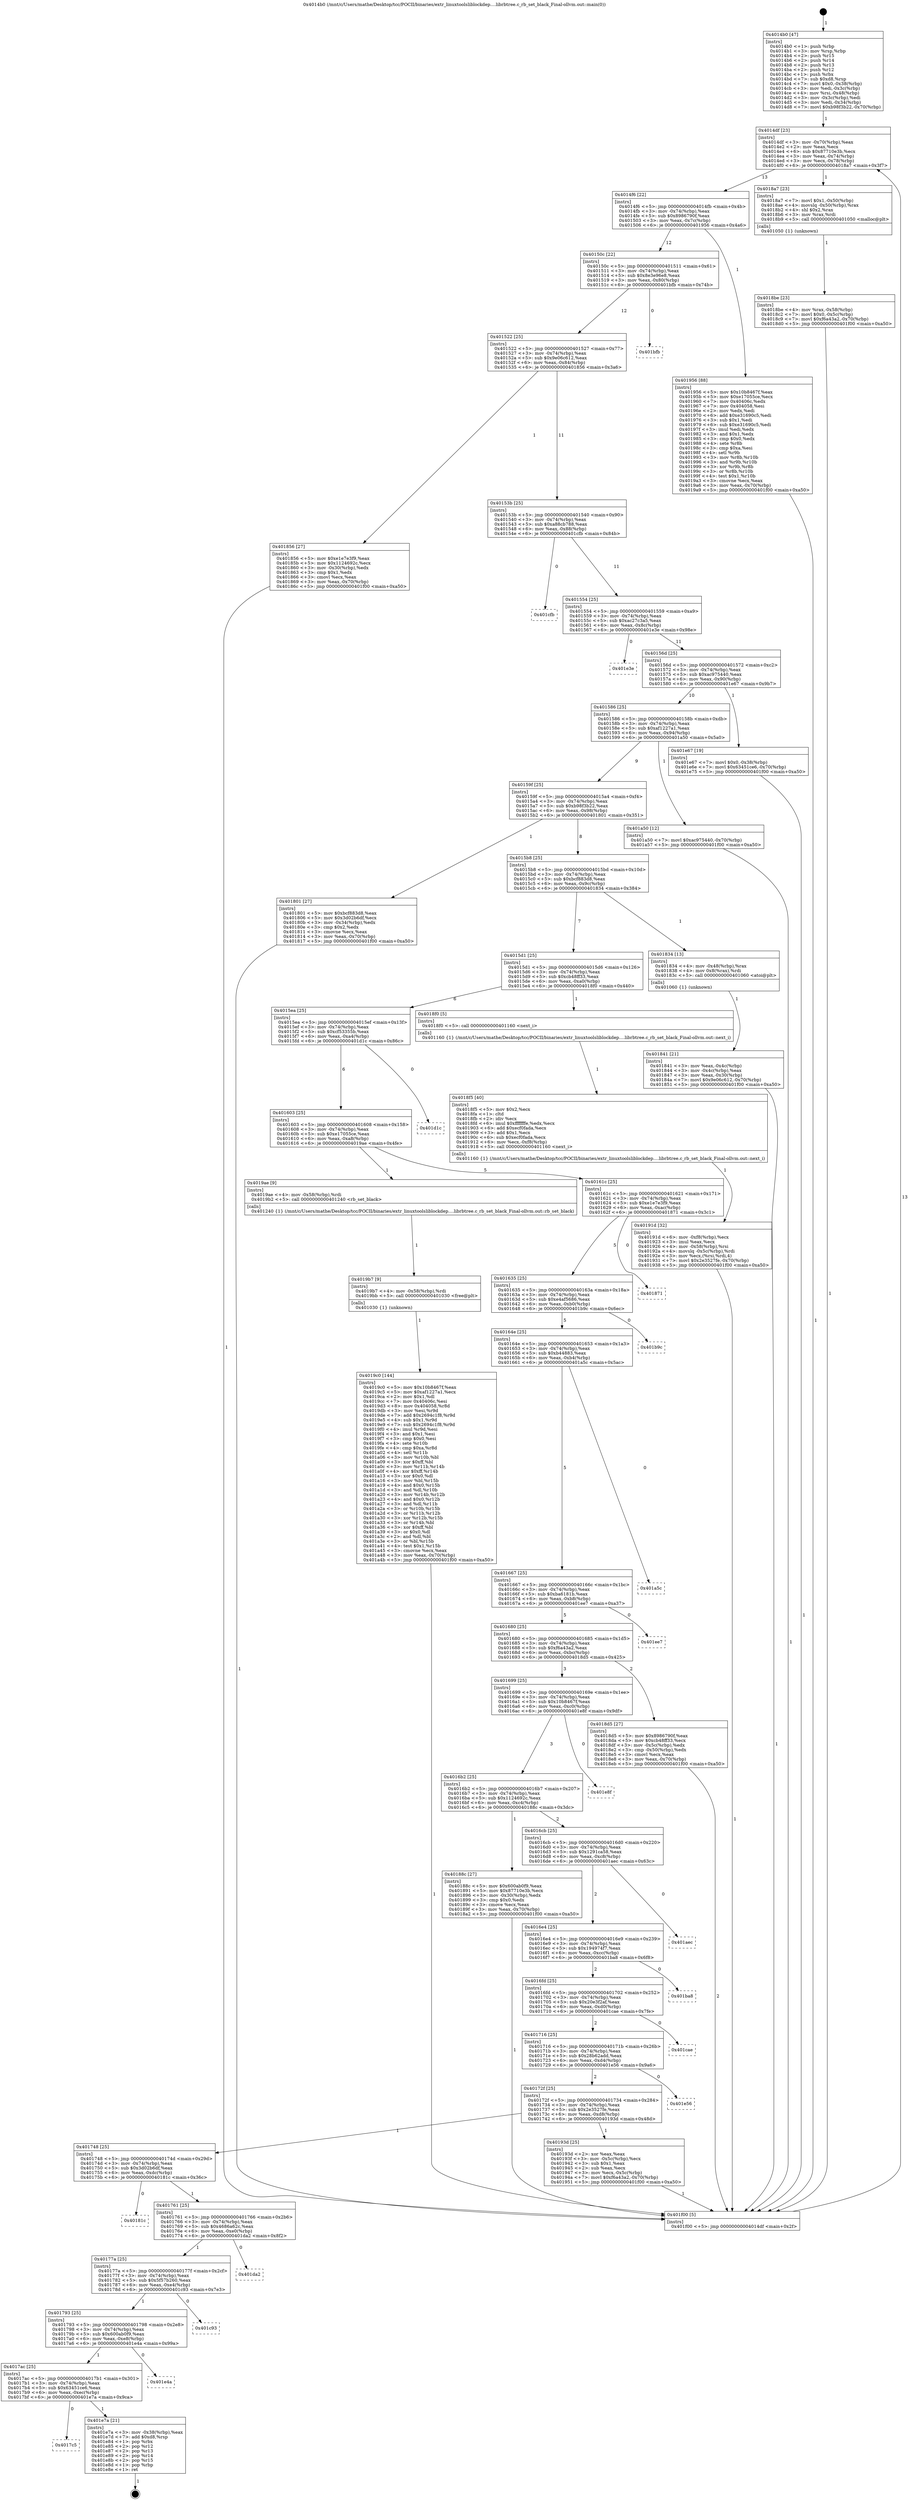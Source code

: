 digraph "0x4014b0" {
  label = "0x4014b0 (/mnt/c/Users/mathe/Desktop/tcc/POCII/binaries/extr_linuxtoolsliblockdep....librbtree.c_rb_set_black_Final-ollvm.out::main(0))"
  labelloc = "t"
  node[shape=record]

  Entry [label="",width=0.3,height=0.3,shape=circle,fillcolor=black,style=filled]
  "0x4014df" [label="{
     0x4014df [23]\l
     | [instrs]\l
     &nbsp;&nbsp;0x4014df \<+3\>: mov -0x70(%rbp),%eax\l
     &nbsp;&nbsp;0x4014e2 \<+2\>: mov %eax,%ecx\l
     &nbsp;&nbsp;0x4014e4 \<+6\>: sub $0x87710e3b,%ecx\l
     &nbsp;&nbsp;0x4014ea \<+3\>: mov %eax,-0x74(%rbp)\l
     &nbsp;&nbsp;0x4014ed \<+3\>: mov %ecx,-0x78(%rbp)\l
     &nbsp;&nbsp;0x4014f0 \<+6\>: je 00000000004018a7 \<main+0x3f7\>\l
  }"]
  "0x4018a7" [label="{
     0x4018a7 [23]\l
     | [instrs]\l
     &nbsp;&nbsp;0x4018a7 \<+7\>: movl $0x1,-0x50(%rbp)\l
     &nbsp;&nbsp;0x4018ae \<+4\>: movslq -0x50(%rbp),%rax\l
     &nbsp;&nbsp;0x4018b2 \<+4\>: shl $0x2,%rax\l
     &nbsp;&nbsp;0x4018b6 \<+3\>: mov %rax,%rdi\l
     &nbsp;&nbsp;0x4018b9 \<+5\>: call 0000000000401050 \<malloc@plt\>\l
     | [calls]\l
     &nbsp;&nbsp;0x401050 \{1\} (unknown)\l
  }"]
  "0x4014f6" [label="{
     0x4014f6 [22]\l
     | [instrs]\l
     &nbsp;&nbsp;0x4014f6 \<+5\>: jmp 00000000004014fb \<main+0x4b\>\l
     &nbsp;&nbsp;0x4014fb \<+3\>: mov -0x74(%rbp),%eax\l
     &nbsp;&nbsp;0x4014fe \<+5\>: sub $0x8986790f,%eax\l
     &nbsp;&nbsp;0x401503 \<+3\>: mov %eax,-0x7c(%rbp)\l
     &nbsp;&nbsp;0x401506 \<+6\>: je 0000000000401956 \<main+0x4a6\>\l
  }"]
  Exit [label="",width=0.3,height=0.3,shape=circle,fillcolor=black,style=filled,peripheries=2]
  "0x401956" [label="{
     0x401956 [88]\l
     | [instrs]\l
     &nbsp;&nbsp;0x401956 \<+5\>: mov $0x10b8467f,%eax\l
     &nbsp;&nbsp;0x40195b \<+5\>: mov $0xe17055ce,%ecx\l
     &nbsp;&nbsp;0x401960 \<+7\>: mov 0x40406c,%edx\l
     &nbsp;&nbsp;0x401967 \<+7\>: mov 0x404058,%esi\l
     &nbsp;&nbsp;0x40196e \<+2\>: mov %edx,%edi\l
     &nbsp;&nbsp;0x401970 \<+6\>: add $0xe31690c5,%edi\l
     &nbsp;&nbsp;0x401976 \<+3\>: sub $0x1,%edi\l
     &nbsp;&nbsp;0x401979 \<+6\>: sub $0xe31690c5,%edi\l
     &nbsp;&nbsp;0x40197f \<+3\>: imul %edi,%edx\l
     &nbsp;&nbsp;0x401982 \<+3\>: and $0x1,%edx\l
     &nbsp;&nbsp;0x401985 \<+3\>: cmp $0x0,%edx\l
     &nbsp;&nbsp;0x401988 \<+4\>: sete %r8b\l
     &nbsp;&nbsp;0x40198c \<+3\>: cmp $0xa,%esi\l
     &nbsp;&nbsp;0x40198f \<+4\>: setl %r9b\l
     &nbsp;&nbsp;0x401993 \<+3\>: mov %r8b,%r10b\l
     &nbsp;&nbsp;0x401996 \<+3\>: and %r9b,%r10b\l
     &nbsp;&nbsp;0x401999 \<+3\>: xor %r9b,%r8b\l
     &nbsp;&nbsp;0x40199c \<+3\>: or %r8b,%r10b\l
     &nbsp;&nbsp;0x40199f \<+4\>: test $0x1,%r10b\l
     &nbsp;&nbsp;0x4019a3 \<+3\>: cmovne %ecx,%eax\l
     &nbsp;&nbsp;0x4019a6 \<+3\>: mov %eax,-0x70(%rbp)\l
     &nbsp;&nbsp;0x4019a9 \<+5\>: jmp 0000000000401f00 \<main+0xa50\>\l
  }"]
  "0x40150c" [label="{
     0x40150c [22]\l
     | [instrs]\l
     &nbsp;&nbsp;0x40150c \<+5\>: jmp 0000000000401511 \<main+0x61\>\l
     &nbsp;&nbsp;0x401511 \<+3\>: mov -0x74(%rbp),%eax\l
     &nbsp;&nbsp;0x401514 \<+5\>: sub $0x8e3e96e8,%eax\l
     &nbsp;&nbsp;0x401519 \<+3\>: mov %eax,-0x80(%rbp)\l
     &nbsp;&nbsp;0x40151c \<+6\>: je 0000000000401bfb \<main+0x74b\>\l
  }"]
  "0x4017c5" [label="{
     0x4017c5\l
  }", style=dashed]
  "0x401bfb" [label="{
     0x401bfb\l
  }", style=dashed]
  "0x401522" [label="{
     0x401522 [25]\l
     | [instrs]\l
     &nbsp;&nbsp;0x401522 \<+5\>: jmp 0000000000401527 \<main+0x77\>\l
     &nbsp;&nbsp;0x401527 \<+3\>: mov -0x74(%rbp),%eax\l
     &nbsp;&nbsp;0x40152a \<+5\>: sub $0x9e06c612,%eax\l
     &nbsp;&nbsp;0x40152f \<+6\>: mov %eax,-0x84(%rbp)\l
     &nbsp;&nbsp;0x401535 \<+6\>: je 0000000000401856 \<main+0x3a6\>\l
  }"]
  "0x401e7a" [label="{
     0x401e7a [21]\l
     | [instrs]\l
     &nbsp;&nbsp;0x401e7a \<+3\>: mov -0x38(%rbp),%eax\l
     &nbsp;&nbsp;0x401e7d \<+7\>: add $0xd8,%rsp\l
     &nbsp;&nbsp;0x401e84 \<+1\>: pop %rbx\l
     &nbsp;&nbsp;0x401e85 \<+2\>: pop %r12\l
     &nbsp;&nbsp;0x401e87 \<+2\>: pop %r13\l
     &nbsp;&nbsp;0x401e89 \<+2\>: pop %r14\l
     &nbsp;&nbsp;0x401e8b \<+2\>: pop %r15\l
     &nbsp;&nbsp;0x401e8d \<+1\>: pop %rbp\l
     &nbsp;&nbsp;0x401e8e \<+1\>: ret\l
  }"]
  "0x401856" [label="{
     0x401856 [27]\l
     | [instrs]\l
     &nbsp;&nbsp;0x401856 \<+5\>: mov $0xe1e7e3f9,%eax\l
     &nbsp;&nbsp;0x40185b \<+5\>: mov $0x1124692c,%ecx\l
     &nbsp;&nbsp;0x401860 \<+3\>: mov -0x30(%rbp),%edx\l
     &nbsp;&nbsp;0x401863 \<+3\>: cmp $0x1,%edx\l
     &nbsp;&nbsp;0x401866 \<+3\>: cmovl %ecx,%eax\l
     &nbsp;&nbsp;0x401869 \<+3\>: mov %eax,-0x70(%rbp)\l
     &nbsp;&nbsp;0x40186c \<+5\>: jmp 0000000000401f00 \<main+0xa50\>\l
  }"]
  "0x40153b" [label="{
     0x40153b [25]\l
     | [instrs]\l
     &nbsp;&nbsp;0x40153b \<+5\>: jmp 0000000000401540 \<main+0x90\>\l
     &nbsp;&nbsp;0x401540 \<+3\>: mov -0x74(%rbp),%eax\l
     &nbsp;&nbsp;0x401543 \<+5\>: sub $0xa88cb788,%eax\l
     &nbsp;&nbsp;0x401548 \<+6\>: mov %eax,-0x88(%rbp)\l
     &nbsp;&nbsp;0x40154e \<+6\>: je 0000000000401cfb \<main+0x84b\>\l
  }"]
  "0x4017ac" [label="{
     0x4017ac [25]\l
     | [instrs]\l
     &nbsp;&nbsp;0x4017ac \<+5\>: jmp 00000000004017b1 \<main+0x301\>\l
     &nbsp;&nbsp;0x4017b1 \<+3\>: mov -0x74(%rbp),%eax\l
     &nbsp;&nbsp;0x4017b4 \<+5\>: sub $0x63451ce6,%eax\l
     &nbsp;&nbsp;0x4017b9 \<+6\>: mov %eax,-0xec(%rbp)\l
     &nbsp;&nbsp;0x4017bf \<+6\>: je 0000000000401e7a \<main+0x9ca\>\l
  }"]
  "0x401cfb" [label="{
     0x401cfb\l
  }", style=dashed]
  "0x401554" [label="{
     0x401554 [25]\l
     | [instrs]\l
     &nbsp;&nbsp;0x401554 \<+5\>: jmp 0000000000401559 \<main+0xa9\>\l
     &nbsp;&nbsp;0x401559 \<+3\>: mov -0x74(%rbp),%eax\l
     &nbsp;&nbsp;0x40155c \<+5\>: sub $0xac27c3a5,%eax\l
     &nbsp;&nbsp;0x401561 \<+6\>: mov %eax,-0x8c(%rbp)\l
     &nbsp;&nbsp;0x401567 \<+6\>: je 0000000000401e3e \<main+0x98e\>\l
  }"]
  "0x401e4a" [label="{
     0x401e4a\l
  }", style=dashed]
  "0x401e3e" [label="{
     0x401e3e\l
  }", style=dashed]
  "0x40156d" [label="{
     0x40156d [25]\l
     | [instrs]\l
     &nbsp;&nbsp;0x40156d \<+5\>: jmp 0000000000401572 \<main+0xc2\>\l
     &nbsp;&nbsp;0x401572 \<+3\>: mov -0x74(%rbp),%eax\l
     &nbsp;&nbsp;0x401575 \<+5\>: sub $0xac975440,%eax\l
     &nbsp;&nbsp;0x40157a \<+6\>: mov %eax,-0x90(%rbp)\l
     &nbsp;&nbsp;0x401580 \<+6\>: je 0000000000401e67 \<main+0x9b7\>\l
  }"]
  "0x401793" [label="{
     0x401793 [25]\l
     | [instrs]\l
     &nbsp;&nbsp;0x401793 \<+5\>: jmp 0000000000401798 \<main+0x2e8\>\l
     &nbsp;&nbsp;0x401798 \<+3\>: mov -0x74(%rbp),%eax\l
     &nbsp;&nbsp;0x40179b \<+5\>: sub $0x600ab0f9,%eax\l
     &nbsp;&nbsp;0x4017a0 \<+6\>: mov %eax,-0xe8(%rbp)\l
     &nbsp;&nbsp;0x4017a6 \<+6\>: je 0000000000401e4a \<main+0x99a\>\l
  }"]
  "0x401e67" [label="{
     0x401e67 [19]\l
     | [instrs]\l
     &nbsp;&nbsp;0x401e67 \<+7\>: movl $0x0,-0x38(%rbp)\l
     &nbsp;&nbsp;0x401e6e \<+7\>: movl $0x63451ce6,-0x70(%rbp)\l
     &nbsp;&nbsp;0x401e75 \<+5\>: jmp 0000000000401f00 \<main+0xa50\>\l
  }"]
  "0x401586" [label="{
     0x401586 [25]\l
     | [instrs]\l
     &nbsp;&nbsp;0x401586 \<+5\>: jmp 000000000040158b \<main+0xdb\>\l
     &nbsp;&nbsp;0x40158b \<+3\>: mov -0x74(%rbp),%eax\l
     &nbsp;&nbsp;0x40158e \<+5\>: sub $0xaf1227a1,%eax\l
     &nbsp;&nbsp;0x401593 \<+6\>: mov %eax,-0x94(%rbp)\l
     &nbsp;&nbsp;0x401599 \<+6\>: je 0000000000401a50 \<main+0x5a0\>\l
  }"]
  "0x401c93" [label="{
     0x401c93\l
  }", style=dashed]
  "0x401a50" [label="{
     0x401a50 [12]\l
     | [instrs]\l
     &nbsp;&nbsp;0x401a50 \<+7\>: movl $0xac975440,-0x70(%rbp)\l
     &nbsp;&nbsp;0x401a57 \<+5\>: jmp 0000000000401f00 \<main+0xa50\>\l
  }"]
  "0x40159f" [label="{
     0x40159f [25]\l
     | [instrs]\l
     &nbsp;&nbsp;0x40159f \<+5\>: jmp 00000000004015a4 \<main+0xf4\>\l
     &nbsp;&nbsp;0x4015a4 \<+3\>: mov -0x74(%rbp),%eax\l
     &nbsp;&nbsp;0x4015a7 \<+5\>: sub $0xb98f3b22,%eax\l
     &nbsp;&nbsp;0x4015ac \<+6\>: mov %eax,-0x98(%rbp)\l
     &nbsp;&nbsp;0x4015b2 \<+6\>: je 0000000000401801 \<main+0x351\>\l
  }"]
  "0x40177a" [label="{
     0x40177a [25]\l
     | [instrs]\l
     &nbsp;&nbsp;0x40177a \<+5\>: jmp 000000000040177f \<main+0x2cf\>\l
     &nbsp;&nbsp;0x40177f \<+3\>: mov -0x74(%rbp),%eax\l
     &nbsp;&nbsp;0x401782 \<+5\>: sub $0x5f57b260,%eax\l
     &nbsp;&nbsp;0x401787 \<+6\>: mov %eax,-0xe4(%rbp)\l
     &nbsp;&nbsp;0x40178d \<+6\>: je 0000000000401c93 \<main+0x7e3\>\l
  }"]
  "0x401801" [label="{
     0x401801 [27]\l
     | [instrs]\l
     &nbsp;&nbsp;0x401801 \<+5\>: mov $0xbcf883d8,%eax\l
     &nbsp;&nbsp;0x401806 \<+5\>: mov $0x3d02b6df,%ecx\l
     &nbsp;&nbsp;0x40180b \<+3\>: mov -0x34(%rbp),%edx\l
     &nbsp;&nbsp;0x40180e \<+3\>: cmp $0x2,%edx\l
     &nbsp;&nbsp;0x401811 \<+3\>: cmovne %ecx,%eax\l
     &nbsp;&nbsp;0x401814 \<+3\>: mov %eax,-0x70(%rbp)\l
     &nbsp;&nbsp;0x401817 \<+5\>: jmp 0000000000401f00 \<main+0xa50\>\l
  }"]
  "0x4015b8" [label="{
     0x4015b8 [25]\l
     | [instrs]\l
     &nbsp;&nbsp;0x4015b8 \<+5\>: jmp 00000000004015bd \<main+0x10d\>\l
     &nbsp;&nbsp;0x4015bd \<+3\>: mov -0x74(%rbp),%eax\l
     &nbsp;&nbsp;0x4015c0 \<+5\>: sub $0xbcf883d8,%eax\l
     &nbsp;&nbsp;0x4015c5 \<+6\>: mov %eax,-0x9c(%rbp)\l
     &nbsp;&nbsp;0x4015cb \<+6\>: je 0000000000401834 \<main+0x384\>\l
  }"]
  "0x401f00" [label="{
     0x401f00 [5]\l
     | [instrs]\l
     &nbsp;&nbsp;0x401f00 \<+5\>: jmp 00000000004014df \<main+0x2f\>\l
  }"]
  "0x4014b0" [label="{
     0x4014b0 [47]\l
     | [instrs]\l
     &nbsp;&nbsp;0x4014b0 \<+1\>: push %rbp\l
     &nbsp;&nbsp;0x4014b1 \<+3\>: mov %rsp,%rbp\l
     &nbsp;&nbsp;0x4014b4 \<+2\>: push %r15\l
     &nbsp;&nbsp;0x4014b6 \<+2\>: push %r14\l
     &nbsp;&nbsp;0x4014b8 \<+2\>: push %r13\l
     &nbsp;&nbsp;0x4014ba \<+2\>: push %r12\l
     &nbsp;&nbsp;0x4014bc \<+1\>: push %rbx\l
     &nbsp;&nbsp;0x4014bd \<+7\>: sub $0xd8,%rsp\l
     &nbsp;&nbsp;0x4014c4 \<+7\>: movl $0x0,-0x38(%rbp)\l
     &nbsp;&nbsp;0x4014cb \<+3\>: mov %edi,-0x3c(%rbp)\l
     &nbsp;&nbsp;0x4014ce \<+4\>: mov %rsi,-0x48(%rbp)\l
     &nbsp;&nbsp;0x4014d2 \<+3\>: mov -0x3c(%rbp),%edi\l
     &nbsp;&nbsp;0x4014d5 \<+3\>: mov %edi,-0x34(%rbp)\l
     &nbsp;&nbsp;0x4014d8 \<+7\>: movl $0xb98f3b22,-0x70(%rbp)\l
  }"]
  "0x401da2" [label="{
     0x401da2\l
  }", style=dashed]
  "0x401834" [label="{
     0x401834 [13]\l
     | [instrs]\l
     &nbsp;&nbsp;0x401834 \<+4\>: mov -0x48(%rbp),%rax\l
     &nbsp;&nbsp;0x401838 \<+4\>: mov 0x8(%rax),%rdi\l
     &nbsp;&nbsp;0x40183c \<+5\>: call 0000000000401060 \<atoi@plt\>\l
     | [calls]\l
     &nbsp;&nbsp;0x401060 \{1\} (unknown)\l
  }"]
  "0x4015d1" [label="{
     0x4015d1 [25]\l
     | [instrs]\l
     &nbsp;&nbsp;0x4015d1 \<+5\>: jmp 00000000004015d6 \<main+0x126\>\l
     &nbsp;&nbsp;0x4015d6 \<+3\>: mov -0x74(%rbp),%eax\l
     &nbsp;&nbsp;0x4015d9 \<+5\>: sub $0xcb48ff33,%eax\l
     &nbsp;&nbsp;0x4015de \<+6\>: mov %eax,-0xa0(%rbp)\l
     &nbsp;&nbsp;0x4015e4 \<+6\>: je 00000000004018f0 \<main+0x440\>\l
  }"]
  "0x401841" [label="{
     0x401841 [21]\l
     | [instrs]\l
     &nbsp;&nbsp;0x401841 \<+3\>: mov %eax,-0x4c(%rbp)\l
     &nbsp;&nbsp;0x401844 \<+3\>: mov -0x4c(%rbp),%eax\l
     &nbsp;&nbsp;0x401847 \<+3\>: mov %eax,-0x30(%rbp)\l
     &nbsp;&nbsp;0x40184a \<+7\>: movl $0x9e06c612,-0x70(%rbp)\l
     &nbsp;&nbsp;0x401851 \<+5\>: jmp 0000000000401f00 \<main+0xa50\>\l
  }"]
  "0x401761" [label="{
     0x401761 [25]\l
     | [instrs]\l
     &nbsp;&nbsp;0x401761 \<+5\>: jmp 0000000000401766 \<main+0x2b6\>\l
     &nbsp;&nbsp;0x401766 \<+3\>: mov -0x74(%rbp),%eax\l
     &nbsp;&nbsp;0x401769 \<+5\>: sub $0x4686a62c,%eax\l
     &nbsp;&nbsp;0x40176e \<+6\>: mov %eax,-0xe0(%rbp)\l
     &nbsp;&nbsp;0x401774 \<+6\>: je 0000000000401da2 \<main+0x8f2\>\l
  }"]
  "0x4018f0" [label="{
     0x4018f0 [5]\l
     | [instrs]\l
     &nbsp;&nbsp;0x4018f0 \<+5\>: call 0000000000401160 \<next_i\>\l
     | [calls]\l
     &nbsp;&nbsp;0x401160 \{1\} (/mnt/c/Users/mathe/Desktop/tcc/POCII/binaries/extr_linuxtoolsliblockdep....librbtree.c_rb_set_black_Final-ollvm.out::next_i)\l
  }"]
  "0x4015ea" [label="{
     0x4015ea [25]\l
     | [instrs]\l
     &nbsp;&nbsp;0x4015ea \<+5\>: jmp 00000000004015ef \<main+0x13f\>\l
     &nbsp;&nbsp;0x4015ef \<+3\>: mov -0x74(%rbp),%eax\l
     &nbsp;&nbsp;0x4015f2 \<+5\>: sub $0xcf53355b,%eax\l
     &nbsp;&nbsp;0x4015f7 \<+6\>: mov %eax,-0xa4(%rbp)\l
     &nbsp;&nbsp;0x4015fd \<+6\>: je 0000000000401d1c \<main+0x86c\>\l
  }"]
  "0x40181c" [label="{
     0x40181c\l
  }", style=dashed]
  "0x401d1c" [label="{
     0x401d1c\l
  }", style=dashed]
  "0x401603" [label="{
     0x401603 [25]\l
     | [instrs]\l
     &nbsp;&nbsp;0x401603 \<+5\>: jmp 0000000000401608 \<main+0x158\>\l
     &nbsp;&nbsp;0x401608 \<+3\>: mov -0x74(%rbp),%eax\l
     &nbsp;&nbsp;0x40160b \<+5\>: sub $0xe17055ce,%eax\l
     &nbsp;&nbsp;0x401610 \<+6\>: mov %eax,-0xa8(%rbp)\l
     &nbsp;&nbsp;0x401616 \<+6\>: je 00000000004019ae \<main+0x4fe\>\l
  }"]
  "0x4019c0" [label="{
     0x4019c0 [144]\l
     | [instrs]\l
     &nbsp;&nbsp;0x4019c0 \<+5\>: mov $0x10b8467f,%eax\l
     &nbsp;&nbsp;0x4019c5 \<+5\>: mov $0xaf1227a1,%ecx\l
     &nbsp;&nbsp;0x4019ca \<+2\>: mov $0x1,%dl\l
     &nbsp;&nbsp;0x4019cc \<+7\>: mov 0x40406c,%esi\l
     &nbsp;&nbsp;0x4019d3 \<+8\>: mov 0x404058,%r8d\l
     &nbsp;&nbsp;0x4019db \<+3\>: mov %esi,%r9d\l
     &nbsp;&nbsp;0x4019de \<+7\>: add $0x2694c1f8,%r9d\l
     &nbsp;&nbsp;0x4019e5 \<+4\>: sub $0x1,%r9d\l
     &nbsp;&nbsp;0x4019e9 \<+7\>: sub $0x2694c1f8,%r9d\l
     &nbsp;&nbsp;0x4019f0 \<+4\>: imul %r9d,%esi\l
     &nbsp;&nbsp;0x4019f4 \<+3\>: and $0x1,%esi\l
     &nbsp;&nbsp;0x4019f7 \<+3\>: cmp $0x0,%esi\l
     &nbsp;&nbsp;0x4019fa \<+4\>: sete %r10b\l
     &nbsp;&nbsp;0x4019fe \<+4\>: cmp $0xa,%r8d\l
     &nbsp;&nbsp;0x401a02 \<+4\>: setl %r11b\l
     &nbsp;&nbsp;0x401a06 \<+3\>: mov %r10b,%bl\l
     &nbsp;&nbsp;0x401a09 \<+3\>: xor $0xff,%bl\l
     &nbsp;&nbsp;0x401a0c \<+3\>: mov %r11b,%r14b\l
     &nbsp;&nbsp;0x401a0f \<+4\>: xor $0xff,%r14b\l
     &nbsp;&nbsp;0x401a13 \<+3\>: xor $0x0,%dl\l
     &nbsp;&nbsp;0x401a16 \<+3\>: mov %bl,%r15b\l
     &nbsp;&nbsp;0x401a19 \<+4\>: and $0x0,%r15b\l
     &nbsp;&nbsp;0x401a1d \<+3\>: and %dl,%r10b\l
     &nbsp;&nbsp;0x401a20 \<+3\>: mov %r14b,%r12b\l
     &nbsp;&nbsp;0x401a23 \<+4\>: and $0x0,%r12b\l
     &nbsp;&nbsp;0x401a27 \<+3\>: and %dl,%r11b\l
     &nbsp;&nbsp;0x401a2a \<+3\>: or %r10b,%r15b\l
     &nbsp;&nbsp;0x401a2d \<+3\>: or %r11b,%r12b\l
     &nbsp;&nbsp;0x401a30 \<+3\>: xor %r12b,%r15b\l
     &nbsp;&nbsp;0x401a33 \<+3\>: or %r14b,%bl\l
     &nbsp;&nbsp;0x401a36 \<+3\>: xor $0xff,%bl\l
     &nbsp;&nbsp;0x401a39 \<+3\>: or $0x0,%dl\l
     &nbsp;&nbsp;0x401a3c \<+2\>: and %dl,%bl\l
     &nbsp;&nbsp;0x401a3e \<+3\>: or %bl,%r15b\l
     &nbsp;&nbsp;0x401a41 \<+4\>: test $0x1,%r15b\l
     &nbsp;&nbsp;0x401a45 \<+3\>: cmovne %ecx,%eax\l
     &nbsp;&nbsp;0x401a48 \<+3\>: mov %eax,-0x70(%rbp)\l
     &nbsp;&nbsp;0x401a4b \<+5\>: jmp 0000000000401f00 \<main+0xa50\>\l
  }"]
  "0x4019ae" [label="{
     0x4019ae [9]\l
     | [instrs]\l
     &nbsp;&nbsp;0x4019ae \<+4\>: mov -0x58(%rbp),%rdi\l
     &nbsp;&nbsp;0x4019b2 \<+5\>: call 0000000000401240 \<rb_set_black\>\l
     | [calls]\l
     &nbsp;&nbsp;0x401240 \{1\} (/mnt/c/Users/mathe/Desktop/tcc/POCII/binaries/extr_linuxtoolsliblockdep....librbtree.c_rb_set_black_Final-ollvm.out::rb_set_black)\l
  }"]
  "0x40161c" [label="{
     0x40161c [25]\l
     | [instrs]\l
     &nbsp;&nbsp;0x40161c \<+5\>: jmp 0000000000401621 \<main+0x171\>\l
     &nbsp;&nbsp;0x401621 \<+3\>: mov -0x74(%rbp),%eax\l
     &nbsp;&nbsp;0x401624 \<+5\>: sub $0xe1e7e3f9,%eax\l
     &nbsp;&nbsp;0x401629 \<+6\>: mov %eax,-0xac(%rbp)\l
     &nbsp;&nbsp;0x40162f \<+6\>: je 0000000000401871 \<main+0x3c1\>\l
  }"]
  "0x4019b7" [label="{
     0x4019b7 [9]\l
     | [instrs]\l
     &nbsp;&nbsp;0x4019b7 \<+4\>: mov -0x58(%rbp),%rdi\l
     &nbsp;&nbsp;0x4019bb \<+5\>: call 0000000000401030 \<free@plt\>\l
     | [calls]\l
     &nbsp;&nbsp;0x401030 \{1\} (unknown)\l
  }"]
  "0x401871" [label="{
     0x401871\l
  }", style=dashed]
  "0x401635" [label="{
     0x401635 [25]\l
     | [instrs]\l
     &nbsp;&nbsp;0x401635 \<+5\>: jmp 000000000040163a \<main+0x18a\>\l
     &nbsp;&nbsp;0x40163a \<+3\>: mov -0x74(%rbp),%eax\l
     &nbsp;&nbsp;0x40163d \<+5\>: sub $0xe4af5686,%eax\l
     &nbsp;&nbsp;0x401642 \<+6\>: mov %eax,-0xb0(%rbp)\l
     &nbsp;&nbsp;0x401648 \<+6\>: je 0000000000401b9c \<main+0x6ec\>\l
  }"]
  "0x401748" [label="{
     0x401748 [25]\l
     | [instrs]\l
     &nbsp;&nbsp;0x401748 \<+5\>: jmp 000000000040174d \<main+0x29d\>\l
     &nbsp;&nbsp;0x40174d \<+3\>: mov -0x74(%rbp),%eax\l
     &nbsp;&nbsp;0x401750 \<+5\>: sub $0x3d02b6df,%eax\l
     &nbsp;&nbsp;0x401755 \<+6\>: mov %eax,-0xdc(%rbp)\l
     &nbsp;&nbsp;0x40175b \<+6\>: je 000000000040181c \<main+0x36c\>\l
  }"]
  "0x401b9c" [label="{
     0x401b9c\l
  }", style=dashed]
  "0x40164e" [label="{
     0x40164e [25]\l
     | [instrs]\l
     &nbsp;&nbsp;0x40164e \<+5\>: jmp 0000000000401653 \<main+0x1a3\>\l
     &nbsp;&nbsp;0x401653 \<+3\>: mov -0x74(%rbp),%eax\l
     &nbsp;&nbsp;0x401656 \<+5\>: sub $0xb44883,%eax\l
     &nbsp;&nbsp;0x40165b \<+6\>: mov %eax,-0xb4(%rbp)\l
     &nbsp;&nbsp;0x401661 \<+6\>: je 0000000000401a5c \<main+0x5ac\>\l
  }"]
  "0x40193d" [label="{
     0x40193d [25]\l
     | [instrs]\l
     &nbsp;&nbsp;0x40193d \<+2\>: xor %eax,%eax\l
     &nbsp;&nbsp;0x40193f \<+3\>: mov -0x5c(%rbp),%ecx\l
     &nbsp;&nbsp;0x401942 \<+3\>: sub $0x1,%eax\l
     &nbsp;&nbsp;0x401945 \<+2\>: sub %eax,%ecx\l
     &nbsp;&nbsp;0x401947 \<+3\>: mov %ecx,-0x5c(%rbp)\l
     &nbsp;&nbsp;0x40194a \<+7\>: movl $0xf6a43a2,-0x70(%rbp)\l
     &nbsp;&nbsp;0x401951 \<+5\>: jmp 0000000000401f00 \<main+0xa50\>\l
  }"]
  "0x401a5c" [label="{
     0x401a5c\l
  }", style=dashed]
  "0x401667" [label="{
     0x401667 [25]\l
     | [instrs]\l
     &nbsp;&nbsp;0x401667 \<+5\>: jmp 000000000040166c \<main+0x1bc\>\l
     &nbsp;&nbsp;0x40166c \<+3\>: mov -0x74(%rbp),%eax\l
     &nbsp;&nbsp;0x40166f \<+5\>: sub $0xba6181b,%eax\l
     &nbsp;&nbsp;0x401674 \<+6\>: mov %eax,-0xb8(%rbp)\l
     &nbsp;&nbsp;0x40167a \<+6\>: je 0000000000401ee7 \<main+0xa37\>\l
  }"]
  "0x40172f" [label="{
     0x40172f [25]\l
     | [instrs]\l
     &nbsp;&nbsp;0x40172f \<+5\>: jmp 0000000000401734 \<main+0x284\>\l
     &nbsp;&nbsp;0x401734 \<+3\>: mov -0x74(%rbp),%eax\l
     &nbsp;&nbsp;0x401737 \<+5\>: sub $0x2e3527fe,%eax\l
     &nbsp;&nbsp;0x40173c \<+6\>: mov %eax,-0xd8(%rbp)\l
     &nbsp;&nbsp;0x401742 \<+6\>: je 000000000040193d \<main+0x48d\>\l
  }"]
  "0x401ee7" [label="{
     0x401ee7\l
  }", style=dashed]
  "0x401680" [label="{
     0x401680 [25]\l
     | [instrs]\l
     &nbsp;&nbsp;0x401680 \<+5\>: jmp 0000000000401685 \<main+0x1d5\>\l
     &nbsp;&nbsp;0x401685 \<+3\>: mov -0x74(%rbp),%eax\l
     &nbsp;&nbsp;0x401688 \<+5\>: sub $0xf6a43a2,%eax\l
     &nbsp;&nbsp;0x40168d \<+6\>: mov %eax,-0xbc(%rbp)\l
     &nbsp;&nbsp;0x401693 \<+6\>: je 00000000004018d5 \<main+0x425\>\l
  }"]
  "0x401e56" [label="{
     0x401e56\l
  }", style=dashed]
  "0x4018d5" [label="{
     0x4018d5 [27]\l
     | [instrs]\l
     &nbsp;&nbsp;0x4018d5 \<+5\>: mov $0x8986790f,%eax\l
     &nbsp;&nbsp;0x4018da \<+5\>: mov $0xcb48ff33,%ecx\l
     &nbsp;&nbsp;0x4018df \<+3\>: mov -0x5c(%rbp),%edx\l
     &nbsp;&nbsp;0x4018e2 \<+3\>: cmp -0x50(%rbp),%edx\l
     &nbsp;&nbsp;0x4018e5 \<+3\>: cmovl %ecx,%eax\l
     &nbsp;&nbsp;0x4018e8 \<+3\>: mov %eax,-0x70(%rbp)\l
     &nbsp;&nbsp;0x4018eb \<+5\>: jmp 0000000000401f00 \<main+0xa50\>\l
  }"]
  "0x401699" [label="{
     0x401699 [25]\l
     | [instrs]\l
     &nbsp;&nbsp;0x401699 \<+5\>: jmp 000000000040169e \<main+0x1ee\>\l
     &nbsp;&nbsp;0x40169e \<+3\>: mov -0x74(%rbp),%eax\l
     &nbsp;&nbsp;0x4016a1 \<+5\>: sub $0x10b8467f,%eax\l
     &nbsp;&nbsp;0x4016a6 \<+6\>: mov %eax,-0xc0(%rbp)\l
     &nbsp;&nbsp;0x4016ac \<+6\>: je 0000000000401e8f \<main+0x9df\>\l
  }"]
  "0x401716" [label="{
     0x401716 [25]\l
     | [instrs]\l
     &nbsp;&nbsp;0x401716 \<+5\>: jmp 000000000040171b \<main+0x26b\>\l
     &nbsp;&nbsp;0x40171b \<+3\>: mov -0x74(%rbp),%eax\l
     &nbsp;&nbsp;0x40171e \<+5\>: sub $0x28b62add,%eax\l
     &nbsp;&nbsp;0x401723 \<+6\>: mov %eax,-0xd4(%rbp)\l
     &nbsp;&nbsp;0x401729 \<+6\>: je 0000000000401e56 \<main+0x9a6\>\l
  }"]
  "0x401e8f" [label="{
     0x401e8f\l
  }", style=dashed]
  "0x4016b2" [label="{
     0x4016b2 [25]\l
     | [instrs]\l
     &nbsp;&nbsp;0x4016b2 \<+5\>: jmp 00000000004016b7 \<main+0x207\>\l
     &nbsp;&nbsp;0x4016b7 \<+3\>: mov -0x74(%rbp),%eax\l
     &nbsp;&nbsp;0x4016ba \<+5\>: sub $0x1124692c,%eax\l
     &nbsp;&nbsp;0x4016bf \<+6\>: mov %eax,-0xc4(%rbp)\l
     &nbsp;&nbsp;0x4016c5 \<+6\>: je 000000000040188c \<main+0x3dc\>\l
  }"]
  "0x401cae" [label="{
     0x401cae\l
  }", style=dashed]
  "0x40188c" [label="{
     0x40188c [27]\l
     | [instrs]\l
     &nbsp;&nbsp;0x40188c \<+5\>: mov $0x600ab0f9,%eax\l
     &nbsp;&nbsp;0x401891 \<+5\>: mov $0x87710e3b,%ecx\l
     &nbsp;&nbsp;0x401896 \<+3\>: mov -0x30(%rbp),%edx\l
     &nbsp;&nbsp;0x401899 \<+3\>: cmp $0x0,%edx\l
     &nbsp;&nbsp;0x40189c \<+3\>: cmove %ecx,%eax\l
     &nbsp;&nbsp;0x40189f \<+3\>: mov %eax,-0x70(%rbp)\l
     &nbsp;&nbsp;0x4018a2 \<+5\>: jmp 0000000000401f00 \<main+0xa50\>\l
  }"]
  "0x4016cb" [label="{
     0x4016cb [25]\l
     | [instrs]\l
     &nbsp;&nbsp;0x4016cb \<+5\>: jmp 00000000004016d0 \<main+0x220\>\l
     &nbsp;&nbsp;0x4016d0 \<+3\>: mov -0x74(%rbp),%eax\l
     &nbsp;&nbsp;0x4016d3 \<+5\>: sub $0x1291ca58,%eax\l
     &nbsp;&nbsp;0x4016d8 \<+6\>: mov %eax,-0xc8(%rbp)\l
     &nbsp;&nbsp;0x4016de \<+6\>: je 0000000000401aec \<main+0x63c\>\l
  }"]
  "0x4018be" [label="{
     0x4018be [23]\l
     | [instrs]\l
     &nbsp;&nbsp;0x4018be \<+4\>: mov %rax,-0x58(%rbp)\l
     &nbsp;&nbsp;0x4018c2 \<+7\>: movl $0x0,-0x5c(%rbp)\l
     &nbsp;&nbsp;0x4018c9 \<+7\>: movl $0xf6a43a2,-0x70(%rbp)\l
     &nbsp;&nbsp;0x4018d0 \<+5\>: jmp 0000000000401f00 \<main+0xa50\>\l
  }"]
  "0x4018f5" [label="{
     0x4018f5 [40]\l
     | [instrs]\l
     &nbsp;&nbsp;0x4018f5 \<+5\>: mov $0x2,%ecx\l
     &nbsp;&nbsp;0x4018fa \<+1\>: cltd\l
     &nbsp;&nbsp;0x4018fb \<+2\>: idiv %ecx\l
     &nbsp;&nbsp;0x4018fd \<+6\>: imul $0xfffffffe,%edx,%ecx\l
     &nbsp;&nbsp;0x401903 \<+6\>: add $0xecf0fada,%ecx\l
     &nbsp;&nbsp;0x401909 \<+3\>: add $0x1,%ecx\l
     &nbsp;&nbsp;0x40190c \<+6\>: sub $0xecf0fada,%ecx\l
     &nbsp;&nbsp;0x401912 \<+6\>: mov %ecx,-0xf8(%rbp)\l
     &nbsp;&nbsp;0x401918 \<+5\>: call 0000000000401160 \<next_i\>\l
     | [calls]\l
     &nbsp;&nbsp;0x401160 \{1\} (/mnt/c/Users/mathe/Desktop/tcc/POCII/binaries/extr_linuxtoolsliblockdep....librbtree.c_rb_set_black_Final-ollvm.out::next_i)\l
  }"]
  "0x40191d" [label="{
     0x40191d [32]\l
     | [instrs]\l
     &nbsp;&nbsp;0x40191d \<+6\>: mov -0xf8(%rbp),%ecx\l
     &nbsp;&nbsp;0x401923 \<+3\>: imul %eax,%ecx\l
     &nbsp;&nbsp;0x401926 \<+4\>: mov -0x58(%rbp),%rsi\l
     &nbsp;&nbsp;0x40192a \<+4\>: movslq -0x5c(%rbp),%rdi\l
     &nbsp;&nbsp;0x40192e \<+3\>: mov %ecx,(%rsi,%rdi,4)\l
     &nbsp;&nbsp;0x401931 \<+7\>: movl $0x2e3527fe,-0x70(%rbp)\l
     &nbsp;&nbsp;0x401938 \<+5\>: jmp 0000000000401f00 \<main+0xa50\>\l
  }"]
  "0x4016fd" [label="{
     0x4016fd [25]\l
     | [instrs]\l
     &nbsp;&nbsp;0x4016fd \<+5\>: jmp 0000000000401702 \<main+0x252\>\l
     &nbsp;&nbsp;0x401702 \<+3\>: mov -0x74(%rbp),%eax\l
     &nbsp;&nbsp;0x401705 \<+5\>: sub $0x20e3f2af,%eax\l
     &nbsp;&nbsp;0x40170a \<+6\>: mov %eax,-0xd0(%rbp)\l
     &nbsp;&nbsp;0x401710 \<+6\>: je 0000000000401cae \<main+0x7fe\>\l
  }"]
  "0x401aec" [label="{
     0x401aec\l
  }", style=dashed]
  "0x4016e4" [label="{
     0x4016e4 [25]\l
     | [instrs]\l
     &nbsp;&nbsp;0x4016e4 \<+5\>: jmp 00000000004016e9 \<main+0x239\>\l
     &nbsp;&nbsp;0x4016e9 \<+3\>: mov -0x74(%rbp),%eax\l
     &nbsp;&nbsp;0x4016ec \<+5\>: sub $0x194974f7,%eax\l
     &nbsp;&nbsp;0x4016f1 \<+6\>: mov %eax,-0xcc(%rbp)\l
     &nbsp;&nbsp;0x4016f7 \<+6\>: je 0000000000401ba8 \<main+0x6f8\>\l
  }"]
  "0x401ba8" [label="{
     0x401ba8\l
  }", style=dashed]
  Entry -> "0x4014b0" [label=" 1"]
  "0x4014df" -> "0x4018a7" [label=" 1"]
  "0x4014df" -> "0x4014f6" [label=" 13"]
  "0x401e7a" -> Exit [label=" 1"]
  "0x4014f6" -> "0x401956" [label=" 1"]
  "0x4014f6" -> "0x40150c" [label=" 12"]
  "0x4017ac" -> "0x4017c5" [label=" 0"]
  "0x40150c" -> "0x401bfb" [label=" 0"]
  "0x40150c" -> "0x401522" [label=" 12"]
  "0x4017ac" -> "0x401e7a" [label=" 1"]
  "0x401522" -> "0x401856" [label=" 1"]
  "0x401522" -> "0x40153b" [label=" 11"]
  "0x401793" -> "0x4017ac" [label=" 1"]
  "0x40153b" -> "0x401cfb" [label=" 0"]
  "0x40153b" -> "0x401554" [label=" 11"]
  "0x401793" -> "0x401e4a" [label=" 0"]
  "0x401554" -> "0x401e3e" [label=" 0"]
  "0x401554" -> "0x40156d" [label=" 11"]
  "0x40177a" -> "0x401793" [label=" 1"]
  "0x40156d" -> "0x401e67" [label=" 1"]
  "0x40156d" -> "0x401586" [label=" 10"]
  "0x40177a" -> "0x401c93" [label=" 0"]
  "0x401586" -> "0x401a50" [label=" 1"]
  "0x401586" -> "0x40159f" [label=" 9"]
  "0x401761" -> "0x40177a" [label=" 1"]
  "0x40159f" -> "0x401801" [label=" 1"]
  "0x40159f" -> "0x4015b8" [label=" 8"]
  "0x401801" -> "0x401f00" [label=" 1"]
  "0x4014b0" -> "0x4014df" [label=" 1"]
  "0x401f00" -> "0x4014df" [label=" 13"]
  "0x401761" -> "0x401da2" [label=" 0"]
  "0x4015b8" -> "0x401834" [label=" 1"]
  "0x4015b8" -> "0x4015d1" [label=" 7"]
  "0x401834" -> "0x401841" [label=" 1"]
  "0x401841" -> "0x401f00" [label=" 1"]
  "0x401856" -> "0x401f00" [label=" 1"]
  "0x401748" -> "0x401761" [label=" 1"]
  "0x4015d1" -> "0x4018f0" [label=" 1"]
  "0x4015d1" -> "0x4015ea" [label=" 6"]
  "0x401748" -> "0x40181c" [label=" 0"]
  "0x4015ea" -> "0x401d1c" [label=" 0"]
  "0x4015ea" -> "0x401603" [label=" 6"]
  "0x401e67" -> "0x401f00" [label=" 1"]
  "0x401603" -> "0x4019ae" [label=" 1"]
  "0x401603" -> "0x40161c" [label=" 5"]
  "0x401a50" -> "0x401f00" [label=" 1"]
  "0x40161c" -> "0x401871" [label=" 0"]
  "0x40161c" -> "0x401635" [label=" 5"]
  "0x4019c0" -> "0x401f00" [label=" 1"]
  "0x401635" -> "0x401b9c" [label=" 0"]
  "0x401635" -> "0x40164e" [label=" 5"]
  "0x4019b7" -> "0x4019c0" [label=" 1"]
  "0x40164e" -> "0x401a5c" [label=" 0"]
  "0x40164e" -> "0x401667" [label=" 5"]
  "0x4019ae" -> "0x4019b7" [label=" 1"]
  "0x401667" -> "0x401ee7" [label=" 0"]
  "0x401667" -> "0x401680" [label=" 5"]
  "0x40193d" -> "0x401f00" [label=" 1"]
  "0x401680" -> "0x4018d5" [label=" 2"]
  "0x401680" -> "0x401699" [label=" 3"]
  "0x40172f" -> "0x401748" [label=" 1"]
  "0x401699" -> "0x401e8f" [label=" 0"]
  "0x401699" -> "0x4016b2" [label=" 3"]
  "0x401956" -> "0x401f00" [label=" 1"]
  "0x4016b2" -> "0x40188c" [label=" 1"]
  "0x4016b2" -> "0x4016cb" [label=" 2"]
  "0x40188c" -> "0x401f00" [label=" 1"]
  "0x4018a7" -> "0x4018be" [label=" 1"]
  "0x4018be" -> "0x401f00" [label=" 1"]
  "0x4018d5" -> "0x401f00" [label=" 2"]
  "0x4018f0" -> "0x4018f5" [label=" 1"]
  "0x4018f5" -> "0x40191d" [label=" 1"]
  "0x40191d" -> "0x401f00" [label=" 1"]
  "0x401716" -> "0x40172f" [label=" 2"]
  "0x4016cb" -> "0x401aec" [label=" 0"]
  "0x4016cb" -> "0x4016e4" [label=" 2"]
  "0x40172f" -> "0x40193d" [label=" 1"]
  "0x4016e4" -> "0x401ba8" [label=" 0"]
  "0x4016e4" -> "0x4016fd" [label=" 2"]
  "0x401716" -> "0x401e56" [label=" 0"]
  "0x4016fd" -> "0x401cae" [label=" 0"]
  "0x4016fd" -> "0x401716" [label=" 2"]
}

